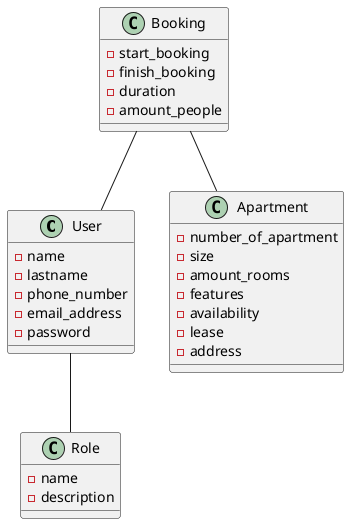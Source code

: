 @startuml sistema-alquileres

class User {
    - name
    - lastname
    - phone_number
    - email_address
    - password
}

class Role {
    - name
    - description
}

class Booking {
    - start_booking
    - finish_booking
    - duration
    - amount_people
}

class Apartment {
    - number_of_apartment
    - size
    - amount_rooms
    - features
    - availability
    - lease
    - address
}

Booking -- User
Booking -- Apartment
User -- Role

@enduml